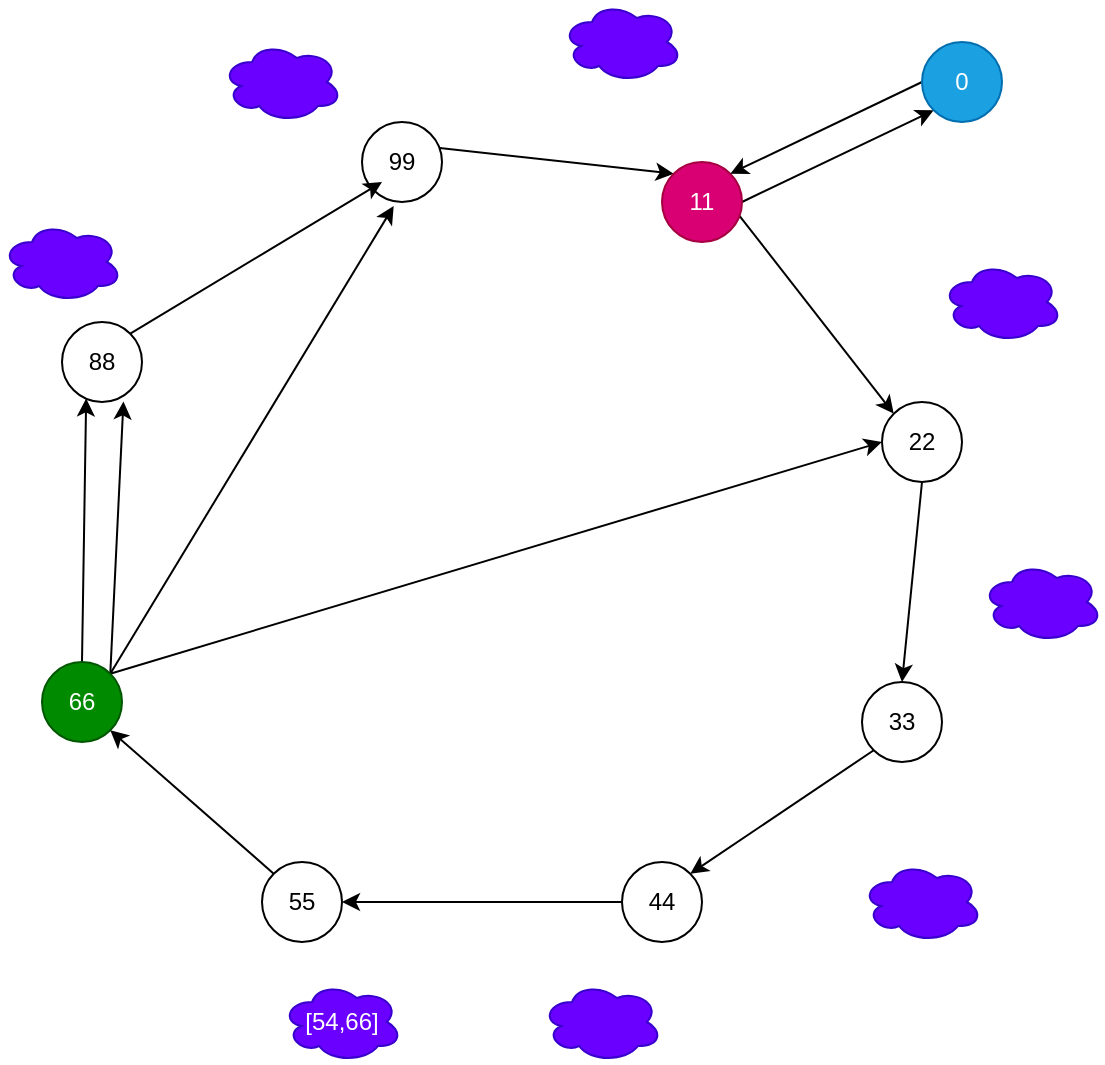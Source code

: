 <mxfile>
    <diagram id="y8SgykrX83pX3q3zKreb" name="Page-1">
        <mxGraphModel dx="1025" dy="662" grid="1" gridSize="10" guides="1" tooltips="1" connect="1" arrows="1" fold="1" page="1" pageScale="1" pageWidth="850" pageHeight="1100" math="0" shadow="0">
            <root>
                <mxCell id="0"/>
                <mxCell id="1" parent="0"/>
                <mxCell id="31" style="edgeStyle=none;rounded=0;orthogonalLoop=1;jettySize=auto;html=1;exitX=0.971;exitY=0.326;exitDx=0;exitDy=0;entryX=0;entryY=0;entryDx=0;entryDy=0;exitPerimeter=0;" parent="1" source="4" target="12" edge="1">
                    <mxGeometry relative="1" as="geometry"/>
                </mxCell>
                <mxCell id="4" value="99" style="ellipse;whiteSpace=wrap;html=1;" parent="1" vertex="1">
                    <mxGeometry x="240" y="100" width="40" height="40" as="geometry"/>
                </mxCell>
                <mxCell id="29" style="rounded=0;orthogonalLoop=1;jettySize=auto;html=1;exitX=1;exitY=0;exitDx=0;exitDy=0;" parent="1" source="5" edge="1">
                    <mxGeometry relative="1" as="geometry">
                        <mxPoint x="250" y="130" as="targetPoint"/>
                    </mxGeometry>
                </mxCell>
                <mxCell id="5" value="88" style="ellipse;whiteSpace=wrap;html=1;" parent="1" vertex="1">
                    <mxGeometry x="90" y="200" width="40" height="40" as="geometry"/>
                </mxCell>
                <mxCell id="38" style="edgeStyle=none;rounded=0;orthogonalLoop=1;jettySize=auto;html=1;exitX=0.5;exitY=0;exitDx=0;exitDy=0;entryX=0.302;entryY=0.955;entryDx=0;entryDy=0;entryPerimeter=0;" parent="1" source="7" target="5" edge="1">
                    <mxGeometry relative="1" as="geometry">
                        <mxPoint x="90" y="360" as="sourcePoint"/>
                    </mxGeometry>
                </mxCell>
                <mxCell id="86" style="edgeStyle=none;rounded=0;orthogonalLoop=1;jettySize=auto;html=1;exitX=1;exitY=0;exitDx=0;exitDy=0;entryX=0;entryY=0.5;entryDx=0;entryDy=0;" edge="1" parent="1" source="7" target="11">
                    <mxGeometry relative="1" as="geometry"/>
                </mxCell>
                <mxCell id="87" style="edgeStyle=none;rounded=0;orthogonalLoop=1;jettySize=auto;html=1;exitX=1;exitY=0;exitDx=0;exitDy=0;entryX=0.396;entryY=1.05;entryDx=0;entryDy=0;entryPerimeter=0;" edge="1" parent="1" source="7" target="4">
                    <mxGeometry relative="1" as="geometry"/>
                </mxCell>
                <mxCell id="88" style="edgeStyle=none;rounded=0;orthogonalLoop=1;jettySize=auto;html=1;exitX=1;exitY=0;exitDx=0;exitDy=0;entryX=0.768;entryY=0.993;entryDx=0;entryDy=0;entryPerimeter=0;" edge="1" parent="1" source="7" target="5">
                    <mxGeometry relative="1" as="geometry"/>
                </mxCell>
                <mxCell id="7" value="66" style="ellipse;whiteSpace=wrap;html=1;fillColor=#008a00;strokeColor=#005700;fontColor=#ffffff;" parent="1" vertex="1">
                    <mxGeometry x="80" y="370" width="40" height="40" as="geometry"/>
                </mxCell>
                <mxCell id="36" style="edgeStyle=none;rounded=0;orthogonalLoop=1;jettySize=auto;html=1;exitX=0;exitY=0;exitDx=0;exitDy=0;entryX=1;entryY=1;entryDx=0;entryDy=0;" parent="1" source="8" target="7" edge="1">
                    <mxGeometry relative="1" as="geometry"/>
                </mxCell>
                <mxCell id="8" value="55" style="ellipse;whiteSpace=wrap;html=1;" parent="1" vertex="1">
                    <mxGeometry x="190" y="470" width="40" height="40" as="geometry"/>
                </mxCell>
                <mxCell id="35" style="edgeStyle=none;rounded=0;orthogonalLoop=1;jettySize=auto;html=1;exitX=0;exitY=0.5;exitDx=0;exitDy=0;entryX=1;entryY=0.5;entryDx=0;entryDy=0;" parent="1" source="9" target="8" edge="1">
                    <mxGeometry relative="1" as="geometry"/>
                </mxCell>
                <mxCell id="9" value="44" style="ellipse;whiteSpace=wrap;html=1;" parent="1" vertex="1">
                    <mxGeometry x="370" y="470" width="40" height="40" as="geometry"/>
                </mxCell>
                <mxCell id="34" style="edgeStyle=none;rounded=0;orthogonalLoop=1;jettySize=auto;html=1;exitX=0;exitY=1;exitDx=0;exitDy=0;entryX=1;entryY=0;entryDx=0;entryDy=0;" parent="1" source="10" target="9" edge="1">
                    <mxGeometry relative="1" as="geometry"/>
                </mxCell>
                <mxCell id="10" value="33" style="ellipse;whiteSpace=wrap;html=1;" parent="1" vertex="1">
                    <mxGeometry x="490" y="380" width="40" height="40" as="geometry"/>
                </mxCell>
                <mxCell id="33" style="edgeStyle=none;rounded=0;orthogonalLoop=1;jettySize=auto;html=1;exitX=0.5;exitY=1;exitDx=0;exitDy=0;entryX=0.5;entryY=0;entryDx=0;entryDy=0;" parent="1" source="11" target="10" edge="1">
                    <mxGeometry relative="1" as="geometry"/>
                </mxCell>
                <mxCell id="11" value="22" style="ellipse;whiteSpace=wrap;html=1;" parent="1" vertex="1">
                    <mxGeometry x="500" y="240" width="40" height="40" as="geometry"/>
                </mxCell>
                <mxCell id="32" style="edgeStyle=none;rounded=0;orthogonalLoop=1;jettySize=auto;html=1;exitX=0.964;exitY=0.666;exitDx=0;exitDy=0;entryX=0;entryY=0;entryDx=0;entryDy=0;exitPerimeter=0;" parent="1" source="12" target="11" edge="1">
                    <mxGeometry relative="1" as="geometry"/>
                </mxCell>
                <mxCell id="85" style="edgeStyle=none;rounded=0;orthogonalLoop=1;jettySize=auto;html=1;exitX=1;exitY=0.5;exitDx=0;exitDy=0;entryX=0;entryY=1;entryDx=0;entryDy=0;" edge="1" parent="1" source="12" target="83">
                    <mxGeometry relative="1" as="geometry"/>
                </mxCell>
                <mxCell id="12" value="11" style="ellipse;whiteSpace=wrap;html=1;fillColor=#d80073;strokeColor=#A50040;fontColor=#ffffff;" parent="1" vertex="1">
                    <mxGeometry x="390" y="120" width="40" height="40" as="geometry"/>
                </mxCell>
                <mxCell id="75" value="" style="ellipse;shape=cloud;whiteSpace=wrap;html=1;fillColor=#6a00ff;strokeColor=#3700CC;fontColor=#ffffff;" parent="1" vertex="1">
                    <mxGeometry x="60" y="150" width="60" height="40" as="geometry"/>
                </mxCell>
                <mxCell id="76" value="" style="ellipse;shape=cloud;whiteSpace=wrap;html=1;fillColor=#6a00ff;strokeColor=#3700CC;fontColor=#ffffff;" parent="1" vertex="1">
                    <mxGeometry x="170" y="60" width="60" height="40" as="geometry"/>
                </mxCell>
                <mxCell id="77" value="" style="ellipse;shape=cloud;whiteSpace=wrap;html=1;fillColor=#6a00ff;strokeColor=#3700CC;fontColor=#ffffff;" parent="1" vertex="1">
                    <mxGeometry x="340" y="40" width="60" height="40" as="geometry"/>
                </mxCell>
                <mxCell id="78" value="" style="ellipse;shape=cloud;whiteSpace=wrap;html=1;fillColor=#6a00ff;strokeColor=#3700CC;fontColor=#ffffff;" parent="1" vertex="1">
                    <mxGeometry x="530" y="170" width="60" height="40" as="geometry"/>
                </mxCell>
                <mxCell id="79" value="" style="ellipse;shape=cloud;whiteSpace=wrap;html=1;fillColor=#6a00ff;strokeColor=#3700CC;fontColor=#ffffff;" parent="1" vertex="1">
                    <mxGeometry x="550" y="320" width="60" height="40" as="geometry"/>
                </mxCell>
                <mxCell id="80" value="" style="ellipse;shape=cloud;whiteSpace=wrap;html=1;fillColor=#6a00ff;strokeColor=#3700CC;fontColor=#ffffff;" parent="1" vertex="1">
                    <mxGeometry x="490" y="470" width="60" height="40" as="geometry"/>
                </mxCell>
                <mxCell id="81" value="" style="ellipse;shape=cloud;whiteSpace=wrap;html=1;fillColor=#6a00ff;strokeColor=#3700CC;fontColor=#ffffff;" parent="1" vertex="1">
                    <mxGeometry x="330" y="530" width="60" height="40" as="geometry"/>
                </mxCell>
                <mxCell id="82" value="[54,66]" style="ellipse;shape=cloud;whiteSpace=wrap;html=1;fillColor=#6a00ff;strokeColor=#3700CC;fontColor=#ffffff;" parent="1" vertex="1">
                    <mxGeometry x="200" y="530" width="60" height="40" as="geometry"/>
                </mxCell>
                <mxCell id="84" style="rounded=0;orthogonalLoop=1;jettySize=auto;html=1;exitX=0;exitY=0.5;exitDx=0;exitDy=0;entryX=1;entryY=0;entryDx=0;entryDy=0;" edge="1" parent="1" source="83" target="12">
                    <mxGeometry relative="1" as="geometry"/>
                </mxCell>
                <mxCell id="83" value="0" style="ellipse;whiteSpace=wrap;html=1;fillColor=#1ba1e2;strokeColor=#006EAF;fontColor=#ffffff;" vertex="1" parent="1">
                    <mxGeometry x="520" y="60" width="40" height="40" as="geometry"/>
                </mxCell>
            </root>
        </mxGraphModel>
    </diagram>
</mxfile>